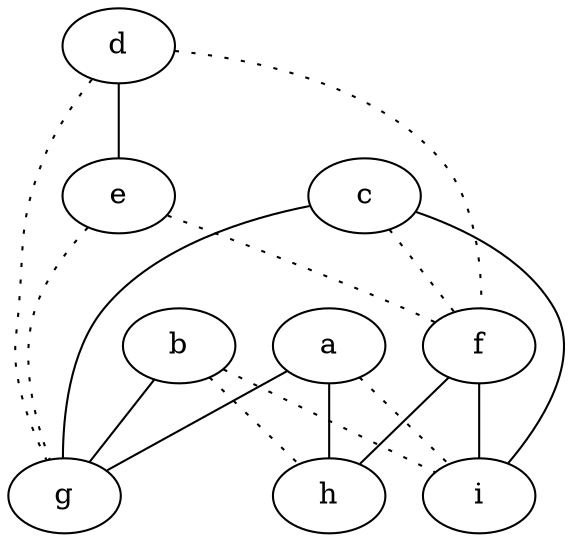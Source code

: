 graph {
a -- g;
a -- h;
a -- i [style=dotted];
b -- g;
b -- h [style=dotted];
b -- i [style=dotted];
c -- f [style=dotted];
c -- g;
c -- i;
d -- e;
d -- f [style=dotted];
d -- g [style=dotted];
e -- f [style=dotted];
e -- g [style=dotted];
f -- h;
f -- i;
}

